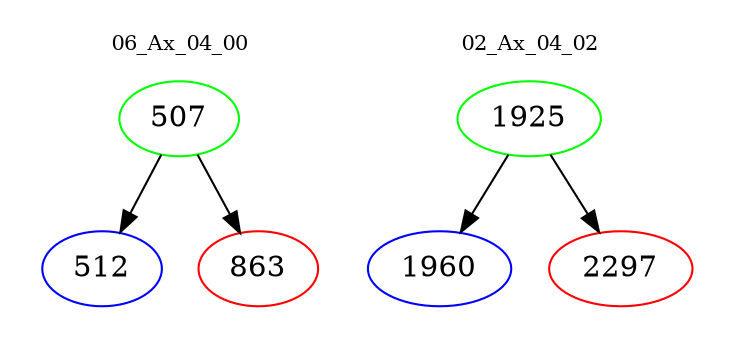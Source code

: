 digraph{
subgraph cluster_0 {
color = white
label = "06_Ax_04_00";
fontsize=10;
T0_507 [label="507", color="green"]
T0_507 -> T0_512 [color="black"]
T0_512 [label="512", color="blue"]
T0_507 -> T0_863 [color="black"]
T0_863 [label="863", color="red"]
}
subgraph cluster_1 {
color = white
label = "02_Ax_04_02";
fontsize=10;
T1_1925 [label="1925", color="green"]
T1_1925 -> T1_1960 [color="black"]
T1_1960 [label="1960", color="blue"]
T1_1925 -> T1_2297 [color="black"]
T1_2297 [label="2297", color="red"]
}
}
